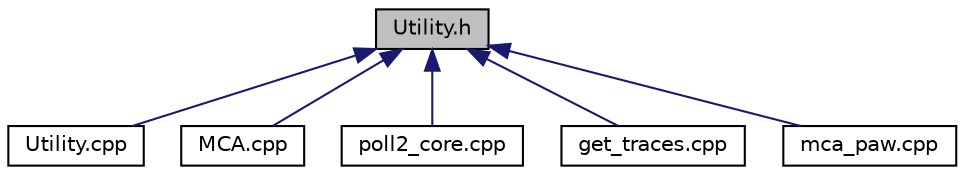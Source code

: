 digraph "Utility.h"
{
  edge [fontname="Helvetica",fontsize="10",labelfontname="Helvetica",labelfontsize="10"];
  node [fontname="Helvetica",fontsize="10",shape=record];
  Node1 [label="Utility.h",height=0.2,width=0.4,color="black", fillcolor="grey75", style="filled", fontcolor="black"];
  Node1 -> Node2 [dir="back",color="midnightblue",fontsize="10",style="solid",fontname="Helvetica"];
  Node2 [label="Utility.cpp",height=0.2,width=0.4,color="black", fillcolor="white", style="filled",URL="$d1/d38/_utility_8cpp.html"];
  Node1 -> Node3 [dir="back",color="midnightblue",fontsize="10",style="solid",fontname="Helvetica"];
  Node3 [label="MCA.cpp",height=0.2,width=0.4,color="black", fillcolor="white", style="filled",URL="$d3/d1e/_m_c_a_8cpp.html"];
  Node1 -> Node4 [dir="back",color="midnightblue",fontsize="10",style="solid",fontname="Helvetica"];
  Node4 [label="poll2_core.cpp",height=0.2,width=0.4,color="black", fillcolor="white", style="filled",URL="$d0/dd4/poll2__core_8cpp.html",tooltip="Controls the poll2 command interpreter and data acquisition system. "];
  Node1 -> Node5 [dir="back",color="midnightblue",fontsize="10",style="solid",fontname="Helvetica"];
  Node5 [label="get_traces.cpp",height=0.2,width=0.4,color="black", fillcolor="white", style="filled",URL="$dd/dc1/get__traces_8cpp.html"];
  Node1 -> Node6 [dir="back",color="midnightblue",fontsize="10",style="solid",fontname="Helvetica"];
  Node6 [label="mca_paw.cpp",height=0.2,width=0.4,color="black", fillcolor="white", style="filled",URL="$d8/d3e/mca__paw_8cpp.html"];
}
